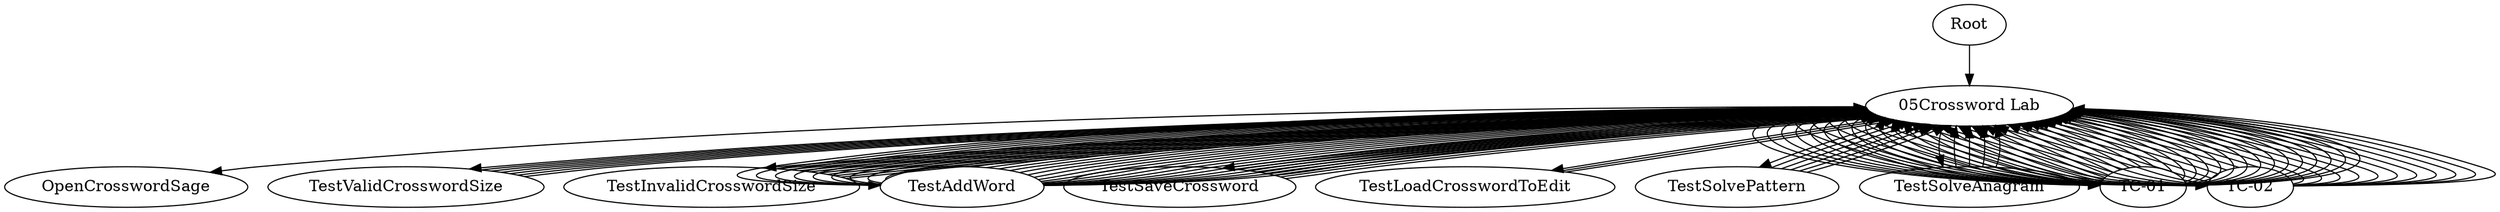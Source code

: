 // TS <-> TC
digraph {
	Root
	"05Crossword Lab"
		Root -> "05Crossword Lab"
	OpenCrosswordSage
		"05Crossword Lab" -> OpenCrosswordSage
	TestValidCrosswordSize
		"05Crossword Lab" -> TestValidCrosswordSize
		TestValidCrosswordSize -> "05Crossword Lab"
		TestValidCrosswordSize -> "05Crossword Lab"
		TestValidCrosswordSize -> "05Crossword Lab"
		TestValidCrosswordSize -> "05Crossword Lab"
		TestValidCrosswordSize -> "05Crossword Lab"
		TestValidCrosswordSize -> "05Crossword Lab"
	TestInvalidCrosswordSize
		"05Crossword Lab" -> TestInvalidCrosswordSize
		TestInvalidCrosswordSize -> "05Crossword Lab"
		TestInvalidCrosswordSize -> "05Crossword Lab"
		TestInvalidCrosswordSize -> "05Crossword Lab"
		TestInvalidCrosswordSize -> "05Crossword Lab"
		TestInvalidCrosswordSize -> "05Crossword Lab"
		TestInvalidCrosswordSize -> "05Crossword Lab"
		TestInvalidCrosswordSize -> "05Crossword Lab"
		TestInvalidCrosswordSize -> "05Crossword Lab"
		TestInvalidCrosswordSize -> "05Crossword Lab"
	TestAddWord
		"05Crossword Lab" -> TestAddWord
		TestAddWord -> "05Crossword Lab"
		TestAddWord -> "05Crossword Lab"
		TestAddWord -> "05Crossword Lab"
		TestAddWord -> "05Crossword Lab"
		TestAddWord -> "05Crossword Lab"
		TestAddWord -> "05Crossword Lab"
		TestAddWord -> "05Crossword Lab"
		TestAddWord -> "05Crossword Lab"
		TestAddWord -> "05Crossword Lab"
		TestAddWord -> "05Crossword Lab"
		TestAddWord -> "05Crossword Lab"
		TestAddWord -> "05Crossword Lab"
		TestAddWord -> "05Crossword Lab"
		TestAddWord -> "05Crossword Lab"
		TestAddWord -> "05Crossword Lab"
		TestAddWord -> "05Crossword Lab"
		TestAddWord -> "05Crossword Lab"
		TestAddWord -> "05Crossword Lab"
		TestAddWord -> "05Crossword Lab"
		TestAddWord -> "05Crossword Lab"
		TestAddWord -> "05Crossword Lab"
		TestAddWord -> "05Crossword Lab"
		TestAddWord -> "05Crossword Lab"
		TestAddWord -> "05Crossword Lab"
		TestAddWord -> "05Crossword Lab"
		TestAddWord -> "05Crossword Lab"
		TestAddWord -> "05Crossword Lab"
		TestAddWord -> "05Crossword Lab"
	TestSaveCrossword
		"05Crossword Lab" -> TestSaveCrossword
		TestSaveCrossword -> "05Crossword Lab"
		TestSaveCrossword -> "05Crossword Lab"
		TestSaveCrossword -> "05Crossword Lab"
		TestSaveCrossword -> "05Crossword Lab"
		TestSaveCrossword -> "05Crossword Lab"
		TestSaveCrossword -> "05Crossword Lab"
		TestSaveCrossword -> "05Crossword Lab"
	TestLoadCrosswordToEdit
		"05Crossword Lab" -> TestLoadCrosswordToEdit
		TestLoadCrosswordToEdit -> "05Crossword Lab"
		TestLoadCrosswordToEdit -> "05Crossword Lab"
	TestSolvePattern
		"05Crossword Lab" -> TestSolvePattern
		TestSolvePattern -> "05Crossword Lab"
		TestSolvePattern -> "05Crossword Lab"
		TestSolvePattern -> "05Crossword Lab"
		TestSolvePattern -> "05Crossword Lab"
		TestSolvePattern -> "05Crossword Lab"
	TestSolveAnagram
		"05Crossword Lab" -> TestSolveAnagram
		TestSolveAnagram -> "05Crossword Lab"
		TestSolveAnagram -> "05Crossword Lab"
		TestSolveAnagram -> "05Crossword Lab"
		TestSolveAnagram -> "05Crossword Lab"
	"TC-01"
		"05Crossword Lab" -> "TC-01"
		"TC-01" -> "05Crossword Lab"
		"TC-01" -> "05Crossword Lab"
		"TC-01" -> "05Crossword Lab"
		"TC-01" -> "05Crossword Lab"
		"TC-01" -> "05Crossword Lab"
		"TC-01" -> "05Crossword Lab"
		"TC-01" -> "05Crossword Lab"
		"TC-01" -> "05Crossword Lab"
		"TC-01" -> "05Crossword Lab"
		"TC-01" -> "05Crossword Lab"
		"TC-01" -> "05Crossword Lab"
		"TC-01" -> "05Crossword Lab"
		"TC-01" -> "05Crossword Lab"
		"TC-01" -> "05Crossword Lab"
		"TC-01" -> "05Crossword Lab"
		"TC-01" -> "05Crossword Lab"
		"TC-01" -> "05Crossword Lab"
		"TC-01" -> "05Crossword Lab"
		"TC-01" -> "05Crossword Lab"
		"TC-01" -> "05Crossword Lab"
		"TC-01" -> "05Crossword Lab"
		"TC-01" -> "05Crossword Lab"
		"TC-01" -> "05Crossword Lab"
		"TC-01" -> "05Crossword Lab"
		"TC-01" -> "05Crossword Lab"
		"TC-01" -> "05Crossword Lab"
		"TC-01" -> "05Crossword Lab"
		"TC-01" -> "05Crossword Lab"
		"TC-01" -> "05Crossword Lab"
		"TC-01" -> "05Crossword Lab"
		"TC-01" -> "05Crossword Lab"
		"TC-01" -> "05Crossword Lab"
		"TC-01" -> "05Crossword Lab"
		"TC-01" -> "05Crossword Lab"
		"TC-01" -> "05Crossword Lab"
		"TC-01" -> "05Crossword Lab"
		"TC-01" -> "05Crossword Lab"
		"TC-01" -> "05Crossword Lab"
	"TC-02"
		"05Crossword Lab" -> "TC-02"
		"TC-02" -> "05Crossword Lab"
		"TC-02" -> "05Crossword Lab"
		"TC-02" -> "05Crossword Lab"
		"TC-02" -> "05Crossword Lab"
		"TC-02" -> "05Crossword Lab"
		"TC-02" -> "05Crossword Lab"
		"TC-02" -> "05Crossword Lab"
		"TC-02" -> "05Crossword Lab"
		"TC-02" -> "05Crossword Lab"
		"TC-02" -> "05Crossword Lab"
		"TC-02" -> "05Crossword Lab"
		"TC-02" -> "05Crossword Lab"
		"TC-02" -> "05Crossword Lab"
		"TC-02" -> "05Crossword Lab"
		"TC-02" -> "05Crossword Lab"
		"TC-02" -> "05Crossword Lab"
		"TC-02" -> "05Crossword Lab"
		"TC-02" -> "05Crossword Lab"
		"TC-02" -> "05Crossword Lab"
		"TC-02" -> "05Crossword Lab"
		"TC-02" -> "05Crossword Lab"
		"TC-02" -> "05Crossword Lab"
		"TC-02" -> "05Crossword Lab"
		"TC-02" -> "05Crossword Lab"
		"TC-02" -> "05Crossword Lab"
		"TC-02" -> "05Crossword Lab"
		"TC-02" -> "05Crossword Lab"
		"TC-02" -> "05Crossword Lab"
}